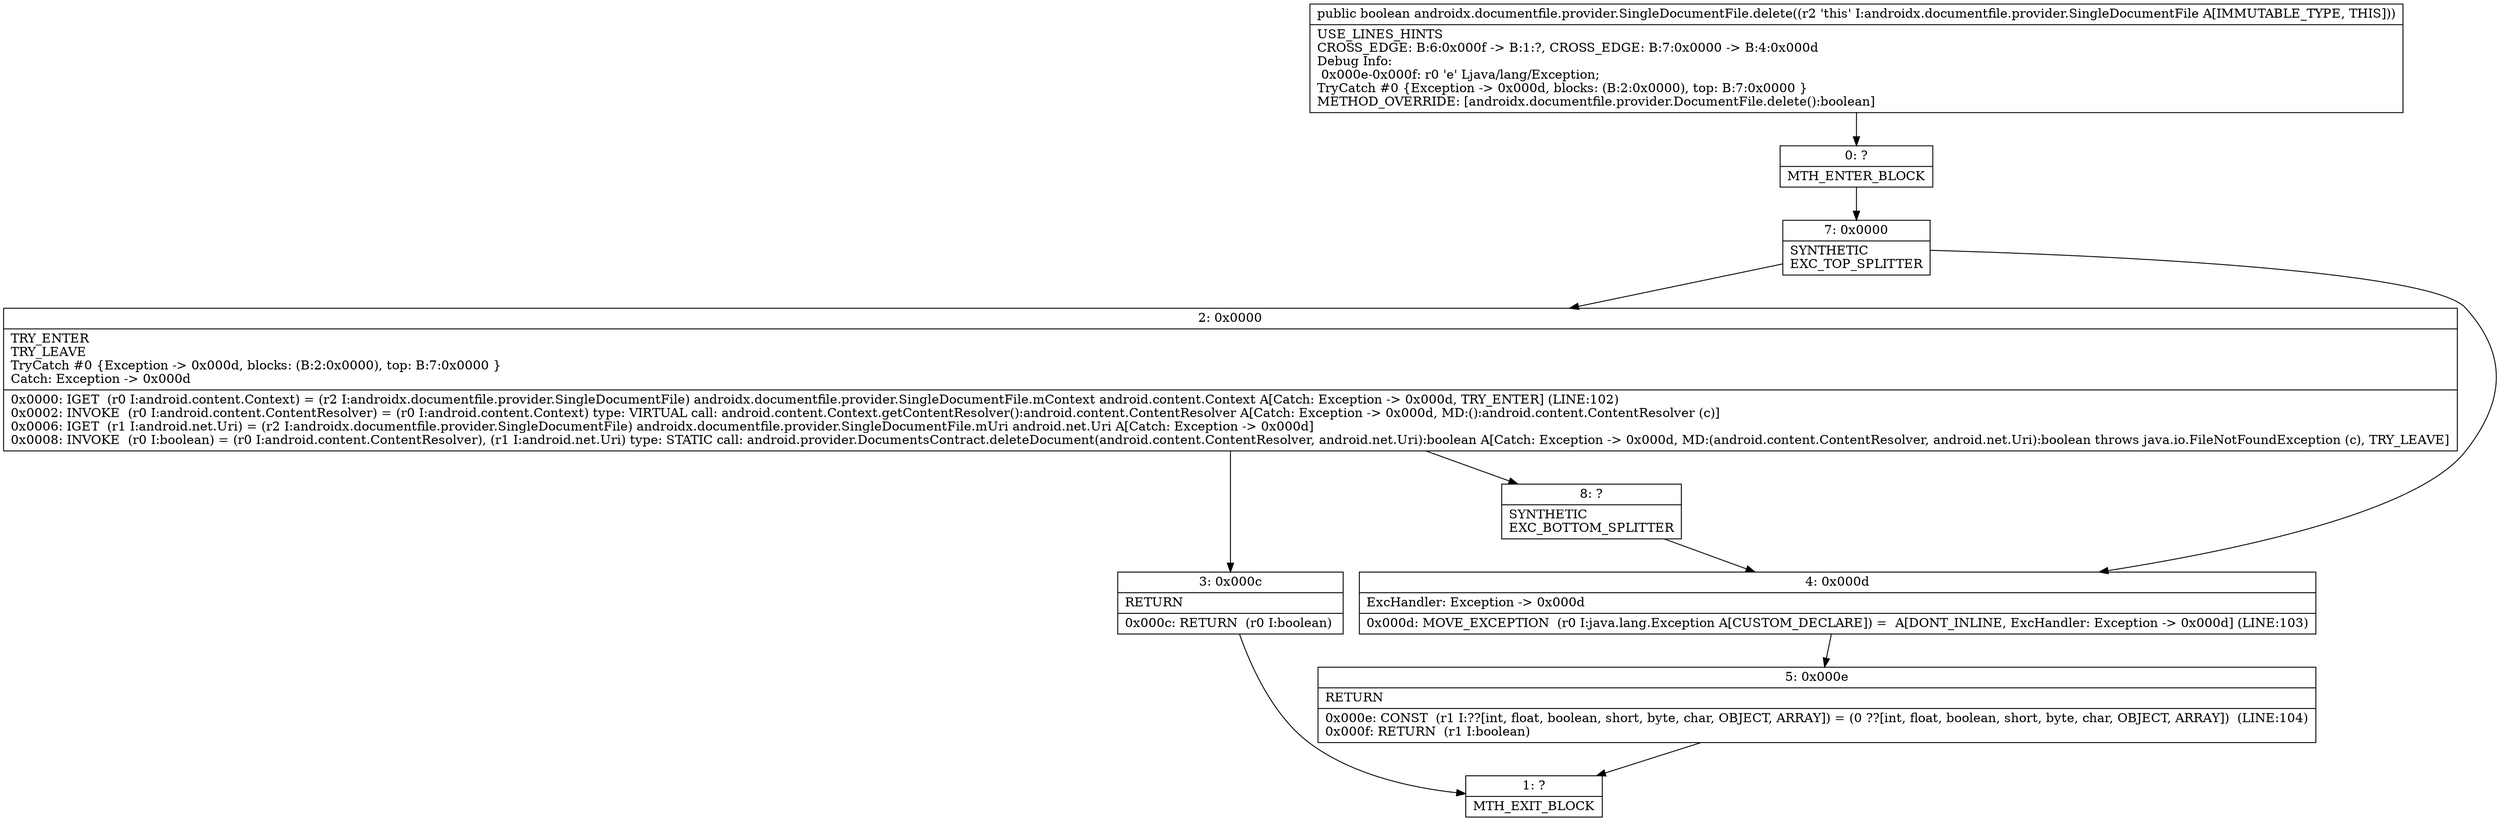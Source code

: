 digraph "CFG forandroidx.documentfile.provider.SingleDocumentFile.delete()Z" {
Node_0 [shape=record,label="{0\:\ ?|MTH_ENTER_BLOCK\l}"];
Node_7 [shape=record,label="{7\:\ 0x0000|SYNTHETIC\lEXC_TOP_SPLITTER\l}"];
Node_2 [shape=record,label="{2\:\ 0x0000|TRY_ENTER\lTRY_LEAVE\lTryCatch #0 \{Exception \-\> 0x000d, blocks: (B:2:0x0000), top: B:7:0x0000 \}\lCatch: Exception \-\> 0x000d\l|0x0000: IGET  (r0 I:android.content.Context) = (r2 I:androidx.documentfile.provider.SingleDocumentFile) androidx.documentfile.provider.SingleDocumentFile.mContext android.content.Context A[Catch: Exception \-\> 0x000d, TRY_ENTER] (LINE:102)\l0x0002: INVOKE  (r0 I:android.content.ContentResolver) = (r0 I:android.content.Context) type: VIRTUAL call: android.content.Context.getContentResolver():android.content.ContentResolver A[Catch: Exception \-\> 0x000d, MD:():android.content.ContentResolver (c)]\l0x0006: IGET  (r1 I:android.net.Uri) = (r2 I:androidx.documentfile.provider.SingleDocumentFile) androidx.documentfile.provider.SingleDocumentFile.mUri android.net.Uri A[Catch: Exception \-\> 0x000d]\l0x0008: INVOKE  (r0 I:boolean) = (r0 I:android.content.ContentResolver), (r1 I:android.net.Uri) type: STATIC call: android.provider.DocumentsContract.deleteDocument(android.content.ContentResolver, android.net.Uri):boolean A[Catch: Exception \-\> 0x000d, MD:(android.content.ContentResolver, android.net.Uri):boolean throws java.io.FileNotFoundException (c), TRY_LEAVE]\l}"];
Node_3 [shape=record,label="{3\:\ 0x000c|RETURN\l|0x000c: RETURN  (r0 I:boolean) \l}"];
Node_1 [shape=record,label="{1\:\ ?|MTH_EXIT_BLOCK\l}"];
Node_8 [shape=record,label="{8\:\ ?|SYNTHETIC\lEXC_BOTTOM_SPLITTER\l}"];
Node_4 [shape=record,label="{4\:\ 0x000d|ExcHandler: Exception \-\> 0x000d\l|0x000d: MOVE_EXCEPTION  (r0 I:java.lang.Exception A[CUSTOM_DECLARE]) =  A[DONT_INLINE, ExcHandler: Exception \-\> 0x000d] (LINE:103)\l}"];
Node_5 [shape=record,label="{5\:\ 0x000e|RETURN\l|0x000e: CONST  (r1 I:??[int, float, boolean, short, byte, char, OBJECT, ARRAY]) = (0 ??[int, float, boolean, short, byte, char, OBJECT, ARRAY])  (LINE:104)\l0x000f: RETURN  (r1 I:boolean) \l}"];
MethodNode[shape=record,label="{public boolean androidx.documentfile.provider.SingleDocumentFile.delete((r2 'this' I:androidx.documentfile.provider.SingleDocumentFile A[IMMUTABLE_TYPE, THIS]))  | USE_LINES_HINTS\lCROSS_EDGE: B:6:0x000f \-\> B:1:?, CROSS_EDGE: B:7:0x0000 \-\> B:4:0x000d\lDebug Info:\l  0x000e\-0x000f: r0 'e' Ljava\/lang\/Exception;\lTryCatch #0 \{Exception \-\> 0x000d, blocks: (B:2:0x0000), top: B:7:0x0000 \}\lMETHOD_OVERRIDE: [androidx.documentfile.provider.DocumentFile.delete():boolean]\l}"];
MethodNode -> Node_0;Node_0 -> Node_7;
Node_7 -> Node_2;
Node_7 -> Node_4;
Node_2 -> Node_3;
Node_2 -> Node_8;
Node_3 -> Node_1;
Node_8 -> Node_4;
Node_4 -> Node_5;
Node_5 -> Node_1;
}


